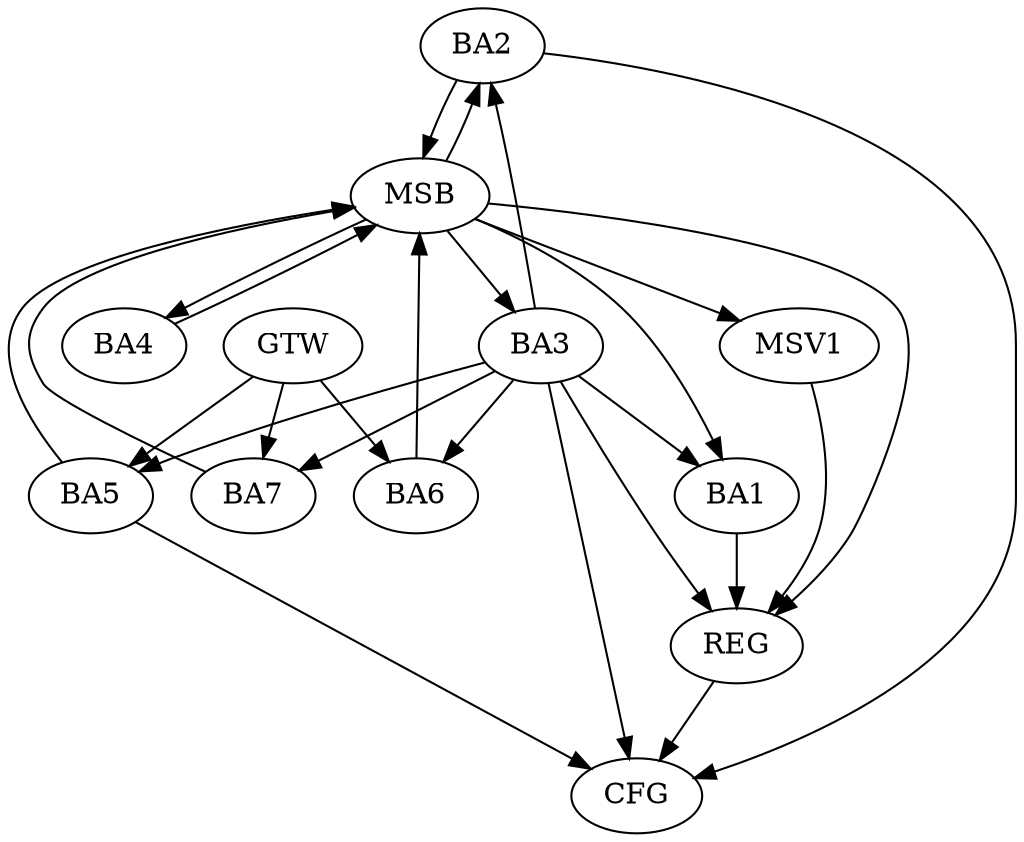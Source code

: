 strict digraph G {
  BA1 [ label="BA1" ];
  BA2 [ label="BA2" ];
  BA3 [ label="BA3" ];
  BA4 [ label="BA4" ];
  BA5 [ label="BA5" ];
  BA6 [ label="BA6" ];
  BA7 [ label="BA7" ];
  GTW [ label="GTW" ];
  REG [ label="REG" ];
  MSB [ label="MSB" ];
  CFG [ label="CFG" ];
  MSV1 [ label="MSV1" ];
  BA3 -> BA2;
  GTW -> BA5;
  GTW -> BA6;
  GTW -> BA7;
  BA1 -> REG;
  BA3 -> REG;
  BA2 -> MSB;
  MSB -> BA1;
  MSB -> REG;
  BA4 -> MSB;
  MSB -> BA3;
  BA5 -> MSB;
  MSB -> BA2;
  BA6 -> MSB;
  MSB -> BA4;
  BA7 -> MSB;
  BA5 -> CFG;
  BA2 -> CFG;
  BA3 -> CFG;
  REG -> CFG;
  BA3 -> BA5;
  BA3 -> BA1;
  BA3 -> BA7;
  BA3 -> BA6;
  MSB -> MSV1;
  MSV1 -> REG;
}
